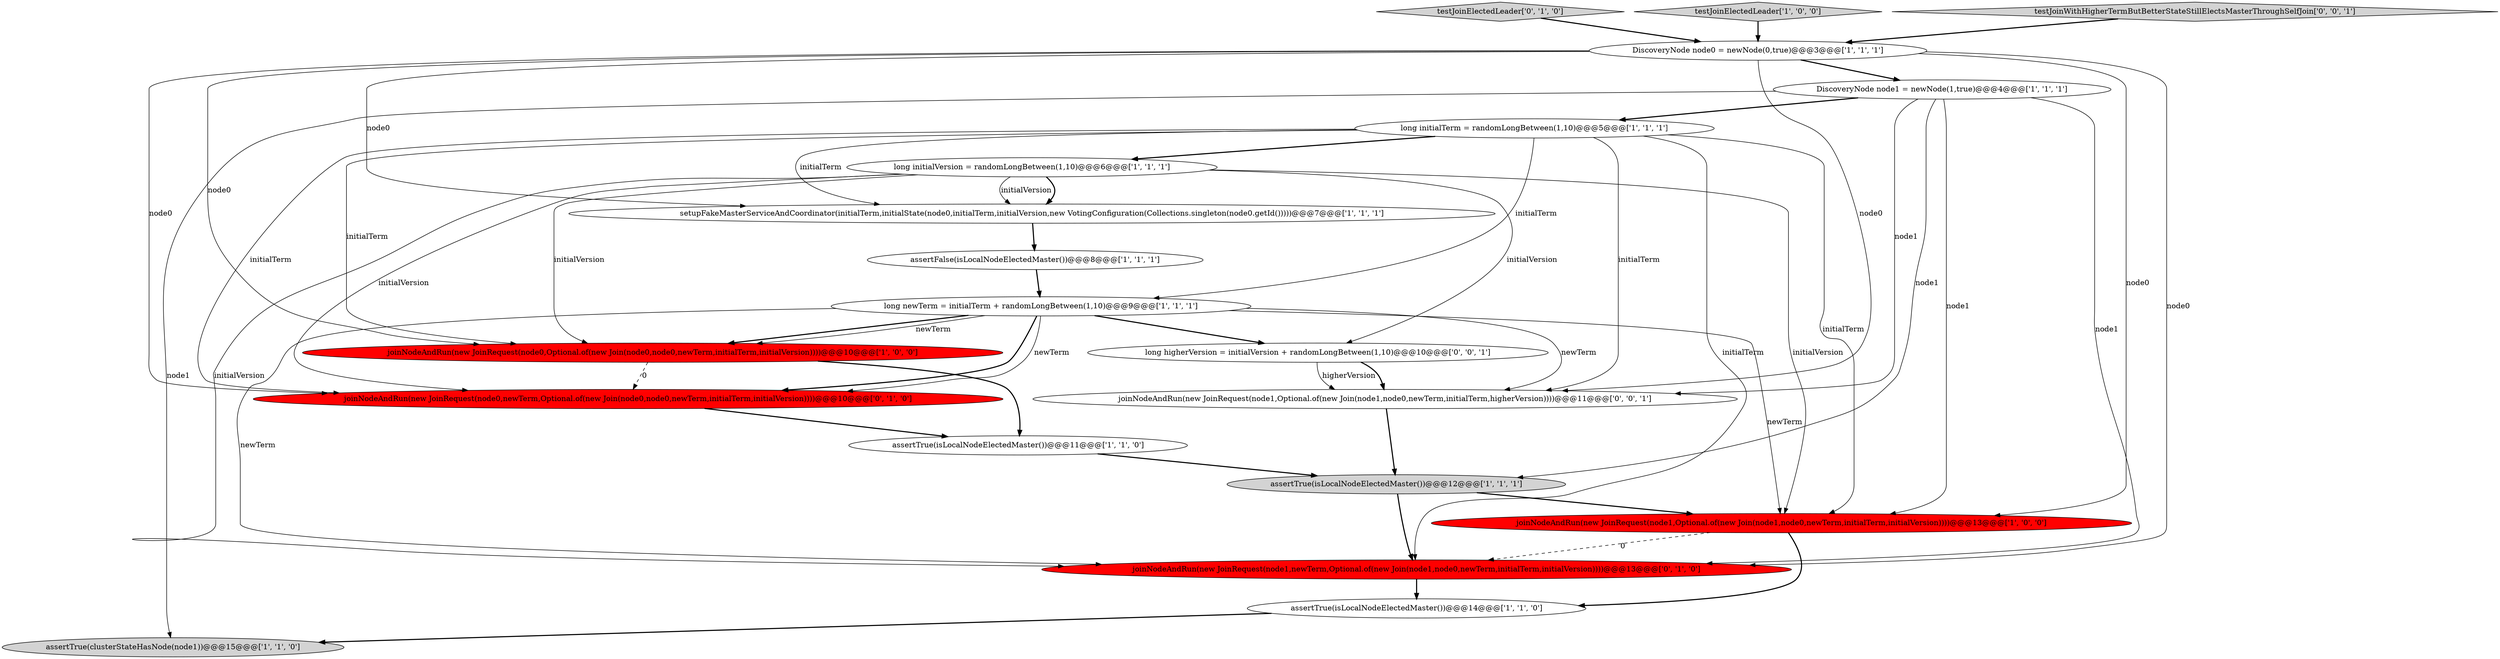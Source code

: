 digraph {
0 [style = filled, label = "long newTerm = initialTerm + randomLongBetween(1,10)@@@9@@@['1', '1', '1']", fillcolor = white, shape = ellipse image = "AAA0AAABBB1BBB"];
6 [style = filled, label = "joinNodeAndRun(new JoinRequest(node0,Optional.of(new Join(node0,node0,newTerm,initialTerm,initialVersion))))@@@10@@@['1', '0', '0']", fillcolor = red, shape = ellipse image = "AAA1AAABBB1BBB"];
15 [style = filled, label = "testJoinElectedLeader['0', '1', '0']", fillcolor = lightgray, shape = diamond image = "AAA0AAABBB2BBB"];
8 [style = filled, label = "testJoinElectedLeader['1', '0', '0']", fillcolor = lightgray, shape = diamond image = "AAA0AAABBB1BBB"];
2 [style = filled, label = "assertTrue(isLocalNodeElectedMaster())@@@12@@@['1', '1', '1']", fillcolor = lightgray, shape = ellipse image = "AAA0AAABBB1BBB"];
14 [style = filled, label = "joinNodeAndRun(new JoinRequest(node1,newTerm,Optional.of(new Join(node1,node0,newTerm,initialTerm,initialVersion))))@@@13@@@['0', '1', '0']", fillcolor = red, shape = ellipse image = "AAA1AAABBB2BBB"];
12 [style = filled, label = "assertTrue(clusterStateHasNode(node1))@@@15@@@['1', '1', '0']", fillcolor = lightgray, shape = ellipse image = "AAA0AAABBB1BBB"];
10 [style = filled, label = "long initialVersion = randomLongBetween(1,10)@@@6@@@['1', '1', '1']", fillcolor = white, shape = ellipse image = "AAA0AAABBB1BBB"];
9 [style = filled, label = "DiscoveryNode node0 = newNode(0,true)@@@3@@@['1', '1', '1']", fillcolor = white, shape = ellipse image = "AAA0AAABBB1BBB"];
16 [style = filled, label = "joinNodeAndRun(new JoinRequest(node0,newTerm,Optional.of(new Join(node0,node0,newTerm,initialTerm,initialVersion))))@@@10@@@['0', '1', '0']", fillcolor = red, shape = ellipse image = "AAA1AAABBB2BBB"];
18 [style = filled, label = "testJoinWithHigherTermButBetterStateStillElectsMasterThroughSelfJoin['0', '0', '1']", fillcolor = lightgray, shape = diamond image = "AAA0AAABBB3BBB"];
5 [style = filled, label = "DiscoveryNode node1 = newNode(1,true)@@@4@@@['1', '1', '1']", fillcolor = white, shape = ellipse image = "AAA0AAABBB1BBB"];
11 [style = filled, label = "long initialTerm = randomLongBetween(1,10)@@@5@@@['1', '1', '1']", fillcolor = white, shape = ellipse image = "AAA0AAABBB1BBB"];
19 [style = filled, label = "long higherVersion = initialVersion + randomLongBetween(1,10)@@@10@@@['0', '0', '1']", fillcolor = white, shape = ellipse image = "AAA0AAABBB3BBB"];
1 [style = filled, label = "joinNodeAndRun(new JoinRequest(node1,Optional.of(new Join(node1,node0,newTerm,initialTerm,initialVersion))))@@@13@@@['1', '0', '0']", fillcolor = red, shape = ellipse image = "AAA1AAABBB1BBB"];
3 [style = filled, label = "assertTrue(isLocalNodeElectedMaster())@@@11@@@['1', '1', '0']", fillcolor = white, shape = ellipse image = "AAA0AAABBB1BBB"];
7 [style = filled, label = "assertFalse(isLocalNodeElectedMaster())@@@8@@@['1', '1', '1']", fillcolor = white, shape = ellipse image = "AAA0AAABBB1BBB"];
17 [style = filled, label = "joinNodeAndRun(new JoinRequest(node1,Optional.of(new Join(node1,node0,newTerm,initialTerm,higherVersion))))@@@11@@@['0', '0', '1']", fillcolor = white, shape = ellipse image = "AAA0AAABBB3BBB"];
4 [style = filled, label = "assertTrue(isLocalNodeElectedMaster())@@@14@@@['1', '1', '0']", fillcolor = white, shape = ellipse image = "AAA0AAABBB1BBB"];
13 [style = filled, label = "setupFakeMasterServiceAndCoordinator(initialTerm,initialState(node0,initialTerm,initialVersion,new VotingConfiguration(Collections.singleton(node0.getId()))))@@@7@@@['1', '1', '1']", fillcolor = white, shape = ellipse image = "AAA0AAABBB1BBB"];
16->3 [style = bold, label=""];
6->3 [style = bold, label=""];
0->16 [style = bold, label=""];
1->4 [style = bold, label=""];
5->12 [style = solid, label="node1"];
1->14 [style = dashed, label="0"];
10->19 [style = solid, label="initialVersion"];
0->6 [style = bold, label=""];
0->19 [style = bold, label=""];
0->6 [style = solid, label="newTerm"];
2->1 [style = bold, label=""];
19->17 [style = solid, label="higherVersion"];
0->17 [style = solid, label="newTerm"];
7->0 [style = bold, label=""];
0->16 [style = solid, label="newTerm"];
19->17 [style = bold, label=""];
11->1 [style = solid, label="initialTerm"];
10->6 [style = solid, label="initialVersion"];
9->14 [style = solid, label="node0"];
11->6 [style = solid, label="initialTerm"];
9->17 [style = solid, label="node0"];
10->16 [style = solid, label="initialVersion"];
9->6 [style = solid, label="node0"];
0->14 [style = solid, label="newTerm"];
6->16 [style = dashed, label="0"];
0->1 [style = solid, label="newTerm"];
9->1 [style = solid, label="node0"];
3->2 [style = bold, label=""];
10->13 [style = bold, label=""];
17->2 [style = bold, label=""];
9->13 [style = solid, label="node0"];
5->14 [style = solid, label="node1"];
11->10 [style = bold, label=""];
13->7 [style = bold, label=""];
15->9 [style = bold, label=""];
11->16 [style = solid, label="initialTerm"];
2->14 [style = bold, label=""];
10->14 [style = solid, label="initialVersion"];
8->9 [style = bold, label=""];
18->9 [style = bold, label=""];
9->5 [style = bold, label=""];
4->12 [style = bold, label=""];
11->0 [style = solid, label="initialTerm"];
10->1 [style = solid, label="initialVersion"];
5->11 [style = bold, label=""];
11->17 [style = solid, label="initialTerm"];
11->13 [style = solid, label="initialTerm"];
10->13 [style = solid, label="initialVersion"];
5->2 [style = solid, label="node1"];
5->17 [style = solid, label="node1"];
11->14 [style = solid, label="initialTerm"];
5->1 [style = solid, label="node1"];
9->16 [style = solid, label="node0"];
14->4 [style = bold, label=""];
}
